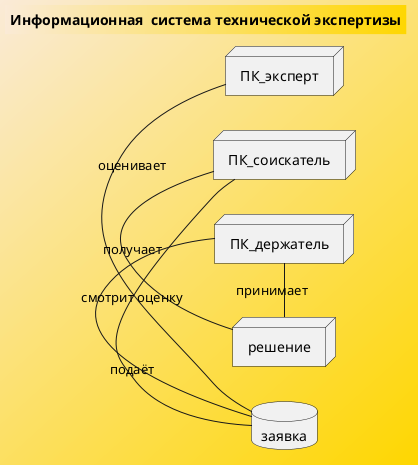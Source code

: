 @startuml

left to right direction
title Информационная  система технической экспертизы
skinparam backgroundcolor AntiqueWhite/Gold
database заявка
node ПК_соискатель
node ПК_эксперт
node ПК_держатель
node решение

ПК_эксперт - заявка: оценивает
ПК_соискатель - заявка: подаёт
ПК_соискатель - решение: получает
ПК_держатель - заявка: смотрит оценку
ПК_держатель - решение: принимает

@enduml
